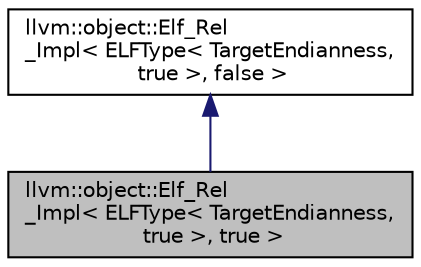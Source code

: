 digraph "llvm::object::Elf_Rel_Impl&lt; ELFType&lt; TargetEndianness, true &gt;, true &gt;"
{
 // LATEX_PDF_SIZE
  bgcolor="transparent";
  edge [fontname="Helvetica",fontsize="10",labelfontname="Helvetica",labelfontsize="10"];
  node [fontname="Helvetica",fontsize="10",shape=record];
  Node1 [label="llvm::object::Elf_Rel\l_Impl\< ELFType\< TargetEndianness,\l true \>, true \>",height=0.2,width=0.4,color="black", fillcolor="grey75", style="filled", fontcolor="black",tooltip=" "];
  Node2 -> Node1 [dir="back",color="midnightblue",fontsize="10",style="solid",fontname="Helvetica"];
  Node2 [label="llvm::object::Elf_Rel\l_Impl\< ELFType\< TargetEndianness,\l true \>, false \>",height=0.2,width=0.4,color="black",URL="$structllvm_1_1object_1_1Elf__Rel__Impl_3_01ELFType_3_01TargetEndianness_00_01true_01_4_00_01false_01_4.html",tooltip=" "];
}
